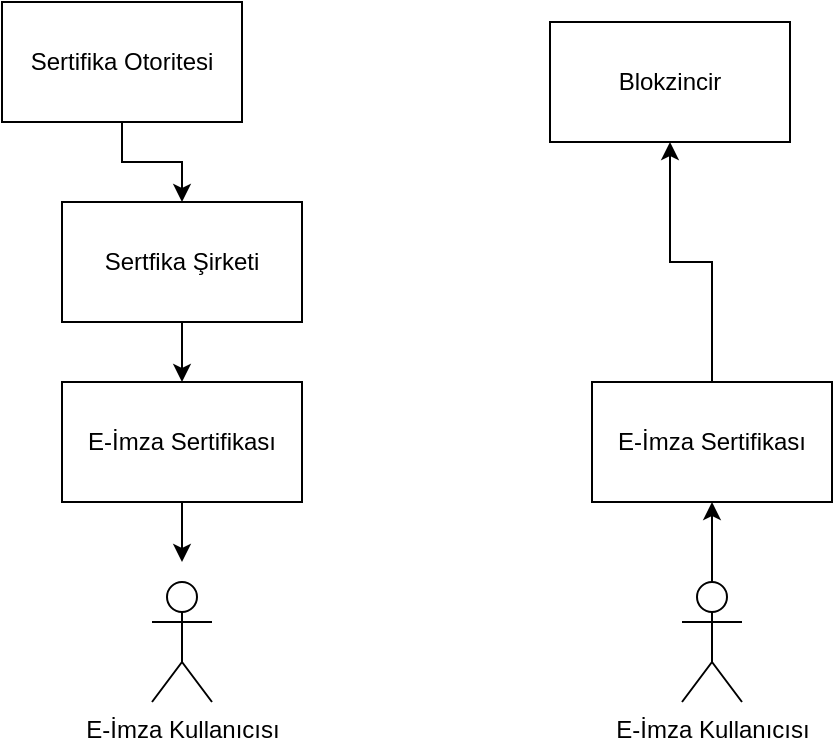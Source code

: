 <mxfile version="20.2.0" type="github">
  <diagram id="F1QE6GWso53b79Y3Be0y" name="Sayfa -1">
    <mxGraphModel dx="910" dy="503" grid="1" gridSize="10" guides="1" tooltips="1" connect="1" arrows="1" fold="1" page="1" pageScale="1" pageWidth="827" pageHeight="1169" math="0" shadow="0">
      <root>
        <mxCell id="0" />
        <mxCell id="1" parent="0" />
        <mxCell id="lrnhdnida7Mu9dVqtG0w-7" style="edgeStyle=orthogonalEdgeStyle;rounded=0;orthogonalLoop=1;jettySize=auto;html=1;entryX=0.5;entryY=0;entryDx=0;entryDy=0;" edge="1" parent="1" source="lrnhdnida7Mu9dVqtG0w-1" target="lrnhdnida7Mu9dVqtG0w-2">
          <mxGeometry relative="1" as="geometry" />
        </mxCell>
        <mxCell id="lrnhdnida7Mu9dVqtG0w-1" value="Sertifika Otoritesi" style="rounded=0;whiteSpace=wrap;html=1;" vertex="1" parent="1">
          <mxGeometry x="140" y="100" width="120" height="60" as="geometry" />
        </mxCell>
        <mxCell id="lrnhdnida7Mu9dVqtG0w-8" style="edgeStyle=orthogonalEdgeStyle;rounded=0;orthogonalLoop=1;jettySize=auto;html=1;entryX=0.5;entryY=0;entryDx=0;entryDy=0;" edge="1" parent="1" source="lrnhdnida7Mu9dVqtG0w-2" target="lrnhdnida7Mu9dVqtG0w-3">
          <mxGeometry relative="1" as="geometry" />
        </mxCell>
        <mxCell id="lrnhdnida7Mu9dVqtG0w-2" value="Sertfika Şirketi" style="rounded=0;whiteSpace=wrap;html=1;" vertex="1" parent="1">
          <mxGeometry x="170" y="200" width="120" height="60" as="geometry" />
        </mxCell>
        <mxCell id="lrnhdnida7Mu9dVqtG0w-9" style="edgeStyle=orthogonalEdgeStyle;rounded=0;orthogonalLoop=1;jettySize=auto;html=1;entryX=0.5;entryY=0;entryDx=0;entryDy=0;" edge="1" parent="1" source="lrnhdnida7Mu9dVqtG0w-3">
          <mxGeometry relative="1" as="geometry">
            <mxPoint x="230" y="380" as="targetPoint" />
          </mxGeometry>
        </mxCell>
        <mxCell id="lrnhdnida7Mu9dVqtG0w-3" value="E-İmza Sertifikası" style="rounded=0;whiteSpace=wrap;html=1;" vertex="1" parent="1">
          <mxGeometry x="170" y="290" width="120" height="60" as="geometry" />
        </mxCell>
        <mxCell id="lrnhdnida7Mu9dVqtG0w-4" value="Blokzincir" style="rounded=0;whiteSpace=wrap;html=1;" vertex="1" parent="1">
          <mxGeometry x="414" y="110" width="120" height="60" as="geometry" />
        </mxCell>
        <mxCell id="lrnhdnida7Mu9dVqtG0w-10" value="E-İmza Kullanıcısı" style="shape=umlActor;verticalLabelPosition=bottom;verticalAlign=top;html=1;outlineConnect=0;" vertex="1" parent="1">
          <mxGeometry x="215" y="390" width="30" height="60" as="geometry" />
        </mxCell>
        <mxCell id="lrnhdnida7Mu9dVqtG0w-20" style="edgeStyle=orthogonalEdgeStyle;rounded=0;orthogonalLoop=1;jettySize=auto;html=1;entryX=0.5;entryY=1;entryDx=0;entryDy=0;" edge="1" parent="1" source="lrnhdnida7Mu9dVqtG0w-17" target="lrnhdnida7Mu9dVqtG0w-18">
          <mxGeometry relative="1" as="geometry" />
        </mxCell>
        <mxCell id="lrnhdnida7Mu9dVqtG0w-17" value="E-İmza Kullanıcısı" style="shape=umlActor;verticalLabelPosition=bottom;verticalAlign=top;html=1;outlineConnect=0;" vertex="1" parent="1">
          <mxGeometry x="480" y="390" width="30" height="60" as="geometry" />
        </mxCell>
        <mxCell id="lrnhdnida7Mu9dVqtG0w-21" style="edgeStyle=orthogonalEdgeStyle;rounded=0;orthogonalLoop=1;jettySize=auto;html=1;entryX=0.5;entryY=1;entryDx=0;entryDy=0;" edge="1" parent="1" source="lrnhdnida7Mu9dVqtG0w-18" target="lrnhdnida7Mu9dVqtG0w-4">
          <mxGeometry relative="1" as="geometry" />
        </mxCell>
        <mxCell id="lrnhdnida7Mu9dVqtG0w-18" value="E-İmza Sertifikası" style="rounded=0;whiteSpace=wrap;html=1;" vertex="1" parent="1">
          <mxGeometry x="435" y="290" width="120" height="60" as="geometry" />
        </mxCell>
      </root>
    </mxGraphModel>
  </diagram>
</mxfile>

